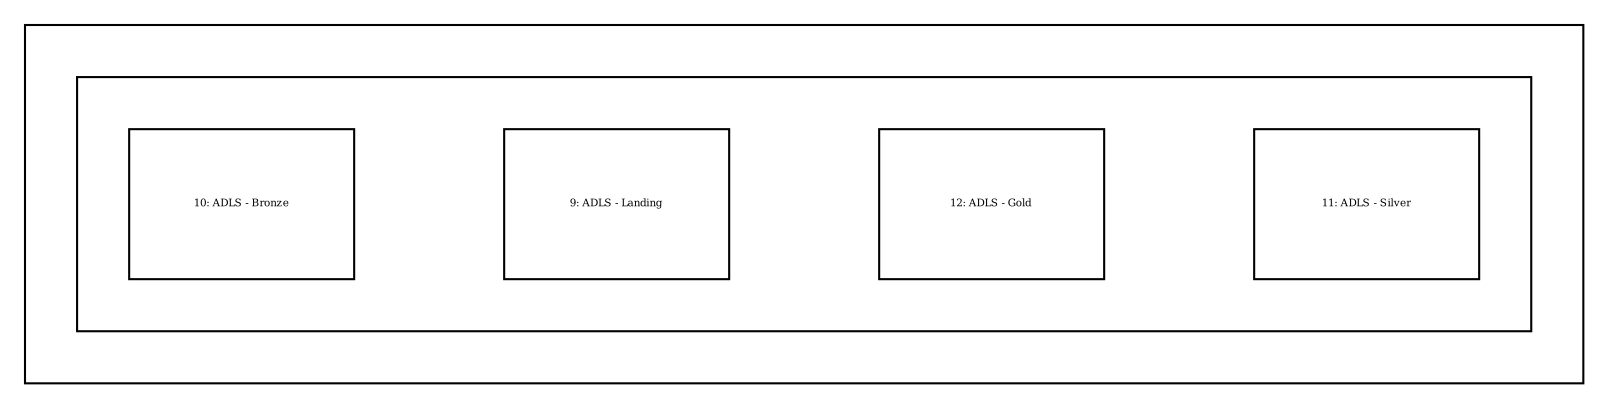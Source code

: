 digraph {
  compound=true
  graph [splines=polyline,rankdir=TB,ranksep=1.0,nodesep=1.0,fontsize=5]
  node [shape=box,fontsize=5]
  edge []

  subgraph cluster_8 {
    margin=25
    subgraph cluster_group_1 {
      margin=25
      11 [width=1.500000,height=1.000000,fixedsize=true,id=11,label="11: ADLS - Silver"]
      12 [width=1.500000,height=1.000000,fixedsize=true,id=12,label="12: ADLS - Gold"]
      9 [width=1.500000,height=1.000000,fixedsize=true,id=9,label="9: ADLS - Landing"]
      10 [width=1.500000,height=1.000000,fixedsize=true,id=10,label="10: ADLS - Bronze"]
    }
  }

}